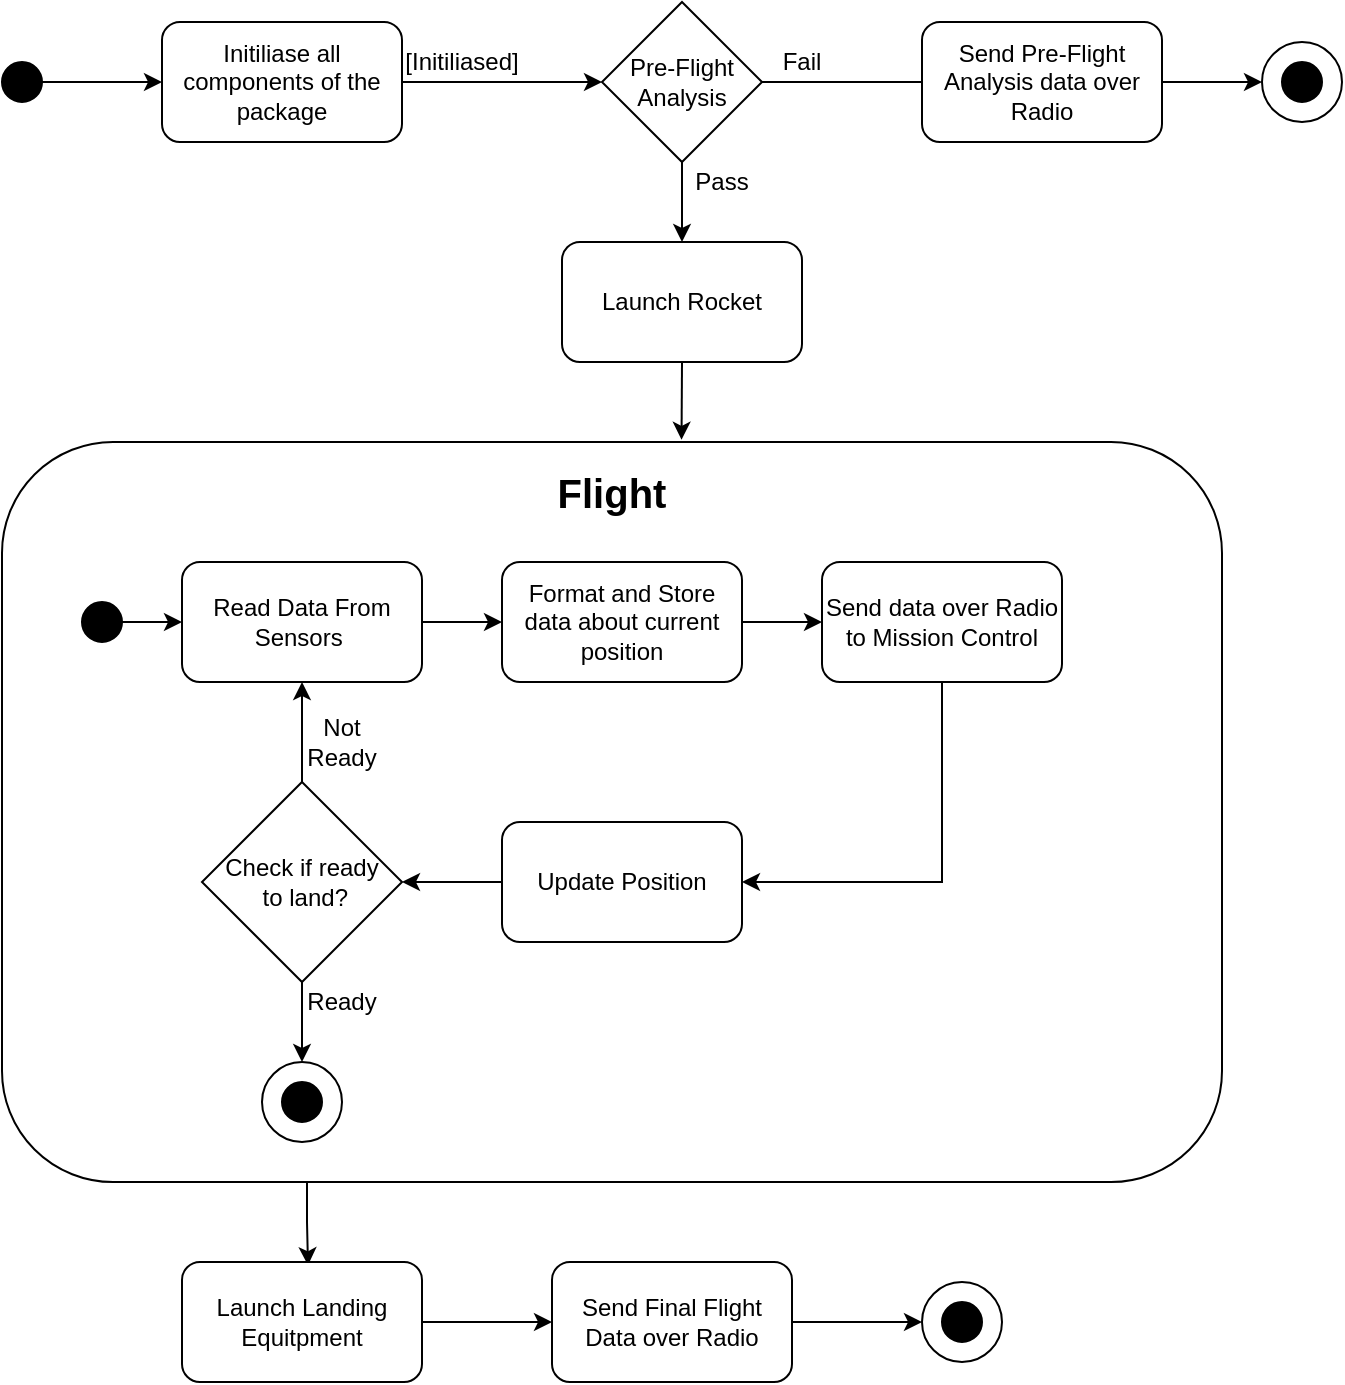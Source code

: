<mxfile version="13.1.13" type="device"><diagram id="yS_aNqcucyHUDTn_vpQk" name="Page-1"><mxGraphModel dx="1447" dy="757" grid="1" gridSize="10" guides="1" tooltips="1" connect="1" arrows="1" fold="1" page="1" pageScale="1" pageWidth="850" pageHeight="1100" math="0" shadow="0"><root><mxCell id="0"/><mxCell id="1" parent="0"/><mxCell id="UfpehMGr6SqGkFCiVxg8-107" style="edgeStyle=orthogonalEdgeStyle;rounded=0;orthogonalLoop=1;jettySize=auto;html=1;exitX=0.25;exitY=1;exitDx=0;exitDy=0;entryX=0.525;entryY=0.027;entryDx=0;entryDy=0;entryPerimeter=0;" edge="1" parent="1" source="UfpehMGr6SqGkFCiVxg8-100" target="UfpehMGr6SqGkFCiVxg8-64"><mxGeometry relative="1" as="geometry"/></mxCell><mxCell id="UfpehMGr6SqGkFCiVxg8-100" value="" style="rounded=1;whiteSpace=wrap;html=1;fillColor=#FFFFFF;" vertex="1" parent="1"><mxGeometry x="160" y="280" width="610" height="370" as="geometry"/></mxCell><mxCell id="UfpehMGr6SqGkFCiVxg8-7" style="edgeStyle=orthogonalEdgeStyle;rounded=0;orthogonalLoop=1;jettySize=auto;html=1;exitX=1;exitY=0.5;exitDx=0;exitDy=0;entryX=0;entryY=0.5;entryDx=0;entryDy=0;" edge="1" parent="1" source="UfpehMGr6SqGkFCiVxg8-19" target="UfpehMGr6SqGkFCiVxg8-24"><mxGeometry relative="1" as="geometry"><mxPoint x="440" y="100" as="targetPoint"/><mxPoint x="360" y="100" as="sourcePoint"/></mxGeometry></mxCell><mxCell id="UfpehMGr6SqGkFCiVxg8-6" style="edgeStyle=orthogonalEdgeStyle;rounded=0;orthogonalLoop=1;jettySize=auto;html=1;exitX=1;exitY=0.5;exitDx=0;exitDy=0;entryX=0;entryY=0.5;entryDx=0;entryDy=0;" edge="1" parent="1" source="UfpehMGr6SqGkFCiVxg8-4" target="UfpehMGr6SqGkFCiVxg8-19"><mxGeometry relative="1" as="geometry"><mxPoint x="220" y="110" as="targetPoint"/></mxGeometry></mxCell><mxCell id="UfpehMGr6SqGkFCiVxg8-4" value="" style="ellipse;whiteSpace=wrap;html=1;aspect=fixed;fillColor=#000000;" vertex="1" parent="1"><mxGeometry x="160" y="90" width="20" height="20" as="geometry"/></mxCell><mxCell id="UfpehMGr6SqGkFCiVxg8-10" style="edgeStyle=orthogonalEdgeStyle;rounded=0;orthogonalLoop=1;jettySize=auto;html=1;exitX=1;exitY=0.5;exitDx=0;exitDy=0;" edge="1" parent="1" source="UfpehMGr6SqGkFCiVxg8-24"><mxGeometry relative="1" as="geometry"><mxPoint x="640" y="100.0" as="targetPoint"/><mxPoint x="560" y="100" as="sourcePoint"/></mxGeometry></mxCell><mxCell id="UfpehMGr6SqGkFCiVxg8-12" style="edgeStyle=orthogonalEdgeStyle;rounded=0;orthogonalLoop=1;jettySize=auto;html=1;exitX=0.5;exitY=1;exitDx=0;exitDy=0;" edge="1" parent="1" source="UfpehMGr6SqGkFCiVxg8-24"><mxGeometry relative="1" as="geometry"><mxPoint x="500" y="180" as="targetPoint"/><mxPoint x="500" y="130" as="sourcePoint"/></mxGeometry></mxCell><mxCell id="UfpehMGr6SqGkFCiVxg8-9" value="[Initiliased]" style="text;html=1;strokeColor=none;fillColor=none;align=center;verticalAlign=middle;whiteSpace=wrap;rounded=0;" vertex="1" parent="1"><mxGeometry x="370" y="80" width="40" height="20" as="geometry"/></mxCell><mxCell id="UfpehMGr6SqGkFCiVxg8-14" value="Pass" style="text;html=1;strokeColor=none;fillColor=none;align=center;verticalAlign=middle;whiteSpace=wrap;rounded=0;" vertex="1" parent="1"><mxGeometry x="500" y="140" width="40" height="20" as="geometry"/></mxCell><mxCell id="UfpehMGr6SqGkFCiVxg8-15" value="Fail" style="text;html=1;strokeColor=none;fillColor=none;align=center;verticalAlign=middle;whiteSpace=wrap;rounded=0;" vertex="1" parent="1"><mxGeometry x="540" y="80" width="40" height="20" as="geometry"/></mxCell><mxCell id="UfpehMGr6SqGkFCiVxg8-19" value="Initiliase all components of the package" style="rounded=1;whiteSpace=wrap;html=1;fillColor=#FFFFFF;" vertex="1" parent="1"><mxGeometry x="240" y="70" width="120" height="60" as="geometry"/></mxCell><mxCell id="UfpehMGr6SqGkFCiVxg8-23" value="&lt;b&gt;&lt;font style=&quot;font-size: 20px&quot;&gt;Flight&lt;/font&gt;&lt;/b&gt;" style="text;html=1;strokeColor=none;fillColor=none;align=center;verticalAlign=middle;whiteSpace=wrap;rounded=0;" vertex="1" parent="1"><mxGeometry x="435" y="290" width="60" height="30" as="geometry"/></mxCell><mxCell id="UfpehMGr6SqGkFCiVxg8-24" value="Pre-Flight Analysis" style="rhombus;whiteSpace=wrap;html=1;fillColor=#FFFFFF;" vertex="1" parent="1"><mxGeometry x="460" y="60" width="80" height="80" as="geometry"/></mxCell><mxCell id="UfpehMGr6SqGkFCiVxg8-32" value="" style="group" vertex="1" connectable="0" parent="1"><mxGeometry x="790" y="80" width="40" height="40" as="geometry"/></mxCell><mxCell id="UfpehMGr6SqGkFCiVxg8-77" value="" style="group" vertex="1" connectable="0" parent="UfpehMGr6SqGkFCiVxg8-32"><mxGeometry width="40" height="40" as="geometry"/></mxCell><mxCell id="UfpehMGr6SqGkFCiVxg8-28" value="" style="ellipse;whiteSpace=wrap;html=1;aspect=fixed;fillColor=#FFFFFF;" vertex="1" parent="UfpehMGr6SqGkFCiVxg8-77"><mxGeometry width="40" height="40" as="geometry"/></mxCell><mxCell id="UfpehMGr6SqGkFCiVxg8-31" value="" style="ellipse;whiteSpace=wrap;html=1;aspect=fixed;fillColor=#000000;" vertex="1" parent="UfpehMGr6SqGkFCiVxg8-77"><mxGeometry x="10" y="10" width="20" height="20" as="geometry"/></mxCell><mxCell id="UfpehMGr6SqGkFCiVxg8-79" value="" style="edgeStyle=orthogonalEdgeStyle;rounded=0;orthogonalLoop=1;jettySize=auto;html=1;" edge="1" parent="1" source="UfpehMGr6SqGkFCiVxg8-39" target="UfpehMGr6SqGkFCiVxg8-40"><mxGeometry relative="1" as="geometry"/></mxCell><mxCell id="UfpehMGr6SqGkFCiVxg8-39" value="" style="ellipse;whiteSpace=wrap;html=1;aspect=fixed;fillColor=#000000;" vertex="1" parent="1"><mxGeometry x="200" y="360" width="20" height="20" as="geometry"/></mxCell><mxCell id="UfpehMGr6SqGkFCiVxg8-80" value="" style="edgeStyle=orthogonalEdgeStyle;rounded=0;orthogonalLoop=1;jettySize=auto;html=1;" edge="1" parent="1" source="UfpehMGr6SqGkFCiVxg8-40" target="UfpehMGr6SqGkFCiVxg8-52"><mxGeometry relative="1" as="geometry"/></mxCell><mxCell id="UfpehMGr6SqGkFCiVxg8-40" value="Read Data From Sensors&amp;nbsp;" style="rounded=1;whiteSpace=wrap;html=1;fillColor=#FFFFFF;" vertex="1" parent="1"><mxGeometry x="250" y="340" width="120" height="60" as="geometry"/></mxCell><mxCell id="UfpehMGr6SqGkFCiVxg8-87" style="edgeStyle=orthogonalEdgeStyle;rounded=0;orthogonalLoop=1;jettySize=auto;html=1;exitX=0;exitY=0.5;exitDx=0;exitDy=0;entryX=1;entryY=0.5;entryDx=0;entryDy=0;" edge="1" parent="1" source="UfpehMGr6SqGkFCiVxg8-42" target="UfpehMGr6SqGkFCiVxg8-56"><mxGeometry relative="1" as="geometry"/></mxCell><mxCell id="UfpehMGr6SqGkFCiVxg8-42" value="Update Position" style="rounded=1;whiteSpace=wrap;html=1;fillColor=#FFFFFF;" vertex="1" parent="1"><mxGeometry x="410" y="470" width="120" height="60" as="geometry"/></mxCell><mxCell id="UfpehMGr6SqGkFCiVxg8-82" value="" style="edgeStyle=orthogonalEdgeStyle;rounded=0;orthogonalLoop=1;jettySize=auto;html=1;" edge="1" parent="1" source="UfpehMGr6SqGkFCiVxg8-52" target="UfpehMGr6SqGkFCiVxg8-72"><mxGeometry relative="1" as="geometry"/></mxCell><mxCell id="UfpehMGr6SqGkFCiVxg8-52" value="Format and Store data about current position" style="rounded=1;whiteSpace=wrap;html=1;fillColor=#FFFFFF;" vertex="1" parent="1"><mxGeometry x="410" y="340" width="120" height="60" as="geometry"/></mxCell><mxCell id="UfpehMGr6SqGkFCiVxg8-88" style="edgeStyle=orthogonalEdgeStyle;rounded=0;orthogonalLoop=1;jettySize=auto;html=1;exitX=0.5;exitY=0;exitDx=0;exitDy=0;entryX=0.5;entryY=1;entryDx=0;entryDy=0;" edge="1" parent="1" source="UfpehMGr6SqGkFCiVxg8-56" target="UfpehMGr6SqGkFCiVxg8-40"><mxGeometry relative="1" as="geometry"/></mxCell><mxCell id="UfpehMGr6SqGkFCiVxg8-99" value="" style="edgeStyle=orthogonalEdgeStyle;rounded=0;orthogonalLoop=1;jettySize=auto;html=1;entryX=0.5;entryY=0;entryDx=0;entryDy=0;" edge="1" parent="1" source="UfpehMGr6SqGkFCiVxg8-56" target="UfpehMGr6SqGkFCiVxg8-96"><mxGeometry relative="1" as="geometry"/></mxCell><mxCell id="UfpehMGr6SqGkFCiVxg8-56" value="&amp;nbsp; &amp;nbsp;Check if ready&amp;nbsp; &amp;nbsp; &amp;nbsp;to land?" style="rhombus;whiteSpace=wrap;html=1;fillColor=#FFFFFF;" vertex="1" parent="1"><mxGeometry x="260" y="450" width="100" height="100" as="geometry"/></mxCell><mxCell id="UfpehMGr6SqGkFCiVxg8-108" value="" style="edgeStyle=orthogonalEdgeStyle;rounded=0;orthogonalLoop=1;jettySize=auto;html=1;" edge="1" parent="1" source="UfpehMGr6SqGkFCiVxg8-64" target="UfpehMGr6SqGkFCiVxg8-74"><mxGeometry relative="1" as="geometry"/></mxCell><mxCell id="UfpehMGr6SqGkFCiVxg8-64" value="Launch Landing Equitpment" style="rounded=1;whiteSpace=wrap;html=1;fillColor=#FFFFFF;" vertex="1" parent="1"><mxGeometry x="250" y="690" width="120" height="60" as="geometry"/></mxCell><mxCell id="UfpehMGr6SqGkFCiVxg8-115" style="edgeStyle=orthogonalEdgeStyle;rounded=0;orthogonalLoop=1;jettySize=auto;html=1;exitX=0.5;exitY=1;exitDx=0;exitDy=0;entryX=1;entryY=0.5;entryDx=0;entryDy=0;" edge="1" parent="1" source="UfpehMGr6SqGkFCiVxg8-72" target="UfpehMGr6SqGkFCiVxg8-42"><mxGeometry relative="1" as="geometry"/></mxCell><mxCell id="UfpehMGr6SqGkFCiVxg8-72" value="Send data over Radio to Mission Control" style="rounded=1;whiteSpace=wrap;html=1;fillColor=#FFFFFF;" vertex="1" parent="1"><mxGeometry x="570" y="340" width="120" height="60" as="geometry"/></mxCell><mxCell id="UfpehMGr6SqGkFCiVxg8-110" value="" style="edgeStyle=orthogonalEdgeStyle;rounded=0;orthogonalLoop=1;jettySize=auto;html=1;" edge="1" parent="1" source="UfpehMGr6SqGkFCiVxg8-74"><mxGeometry relative="1" as="geometry"><mxPoint x="620" y="720" as="targetPoint"/></mxGeometry></mxCell><mxCell id="UfpehMGr6SqGkFCiVxg8-74" value="Send Final Flight Data over Radio" style="rounded=1;whiteSpace=wrap;html=1;fillColor=#FFFFFF;" vertex="1" parent="1"><mxGeometry x="435" y="690" width="120" height="60" as="geometry"/></mxCell><mxCell id="UfpehMGr6SqGkFCiVxg8-78" value="" style="edgeStyle=orthogonalEdgeStyle;rounded=0;orthogonalLoop=1;jettySize=auto;html=1;" edge="1" parent="1" source="UfpehMGr6SqGkFCiVxg8-75"><mxGeometry relative="1" as="geometry"><mxPoint x="790" y="100" as="targetPoint"/></mxGeometry></mxCell><mxCell id="UfpehMGr6SqGkFCiVxg8-75" value="Send Pre-Flight Analysis data over Radio" style="rounded=1;whiteSpace=wrap;html=1;fillColor=#FFFFFF;" vertex="1" parent="1"><mxGeometry x="620" y="70" width="120" height="60" as="geometry"/></mxCell><mxCell id="UfpehMGr6SqGkFCiVxg8-94" value="" style="group" vertex="1" connectable="0" parent="1"><mxGeometry x="290" y="590" width="40" height="40" as="geometry"/></mxCell><mxCell id="UfpehMGr6SqGkFCiVxg8-95" value="" style="group" vertex="1" connectable="0" parent="UfpehMGr6SqGkFCiVxg8-94"><mxGeometry width="40" height="40" as="geometry"/></mxCell><mxCell id="UfpehMGr6SqGkFCiVxg8-96" value="" style="ellipse;whiteSpace=wrap;html=1;aspect=fixed;fillColor=#FFFFFF;" vertex="1" parent="UfpehMGr6SqGkFCiVxg8-95"><mxGeometry width="40" height="40" as="geometry"/></mxCell><mxCell id="UfpehMGr6SqGkFCiVxg8-97" value="" style="ellipse;whiteSpace=wrap;html=1;aspect=fixed;fillColor=#000000;" vertex="1" parent="UfpehMGr6SqGkFCiVxg8-95"><mxGeometry x="10" y="10" width="20" height="20" as="geometry"/></mxCell><mxCell id="UfpehMGr6SqGkFCiVxg8-103" style="edgeStyle=orthogonalEdgeStyle;rounded=0;orthogonalLoop=1;jettySize=auto;html=1;exitX=0.5;exitY=1;exitDx=0;exitDy=0;entryX=0.557;entryY=-0.003;entryDx=0;entryDy=0;entryPerimeter=0;" edge="1" parent="1" source="UfpehMGr6SqGkFCiVxg8-101" target="UfpehMGr6SqGkFCiVxg8-100"><mxGeometry relative="1" as="geometry"/></mxCell><mxCell id="UfpehMGr6SqGkFCiVxg8-101" value="Launch Rocket" style="rounded=1;whiteSpace=wrap;html=1;fillColor=#FFFFFF;" vertex="1" parent="1"><mxGeometry x="440" y="180" width="120" height="60" as="geometry"/></mxCell><mxCell id="UfpehMGr6SqGkFCiVxg8-111" value="" style="ellipse;whiteSpace=wrap;html=1;aspect=fixed;fillColor=#FFFFFF;" vertex="1" parent="1"><mxGeometry x="620" y="700" width="40" height="40" as="geometry"/></mxCell><mxCell id="UfpehMGr6SqGkFCiVxg8-112" value="" style="ellipse;whiteSpace=wrap;html=1;aspect=fixed;fillColor=#000000;" vertex="1" parent="1"><mxGeometry x="630" y="710" width="20" height="20" as="geometry"/></mxCell><mxCell id="UfpehMGr6SqGkFCiVxg8-113" value="Ready" style="text;html=1;strokeColor=none;fillColor=none;align=center;verticalAlign=middle;whiteSpace=wrap;rounded=0;" vertex="1" parent="1"><mxGeometry x="310" y="550" width="40" height="20" as="geometry"/></mxCell><mxCell id="UfpehMGr6SqGkFCiVxg8-114" value="Not Ready" style="text;html=1;strokeColor=none;fillColor=none;align=center;verticalAlign=middle;whiteSpace=wrap;rounded=0;" vertex="1" parent="1"><mxGeometry x="310" y="420" width="40" height="20" as="geometry"/></mxCell></root></mxGraphModel></diagram></mxfile>